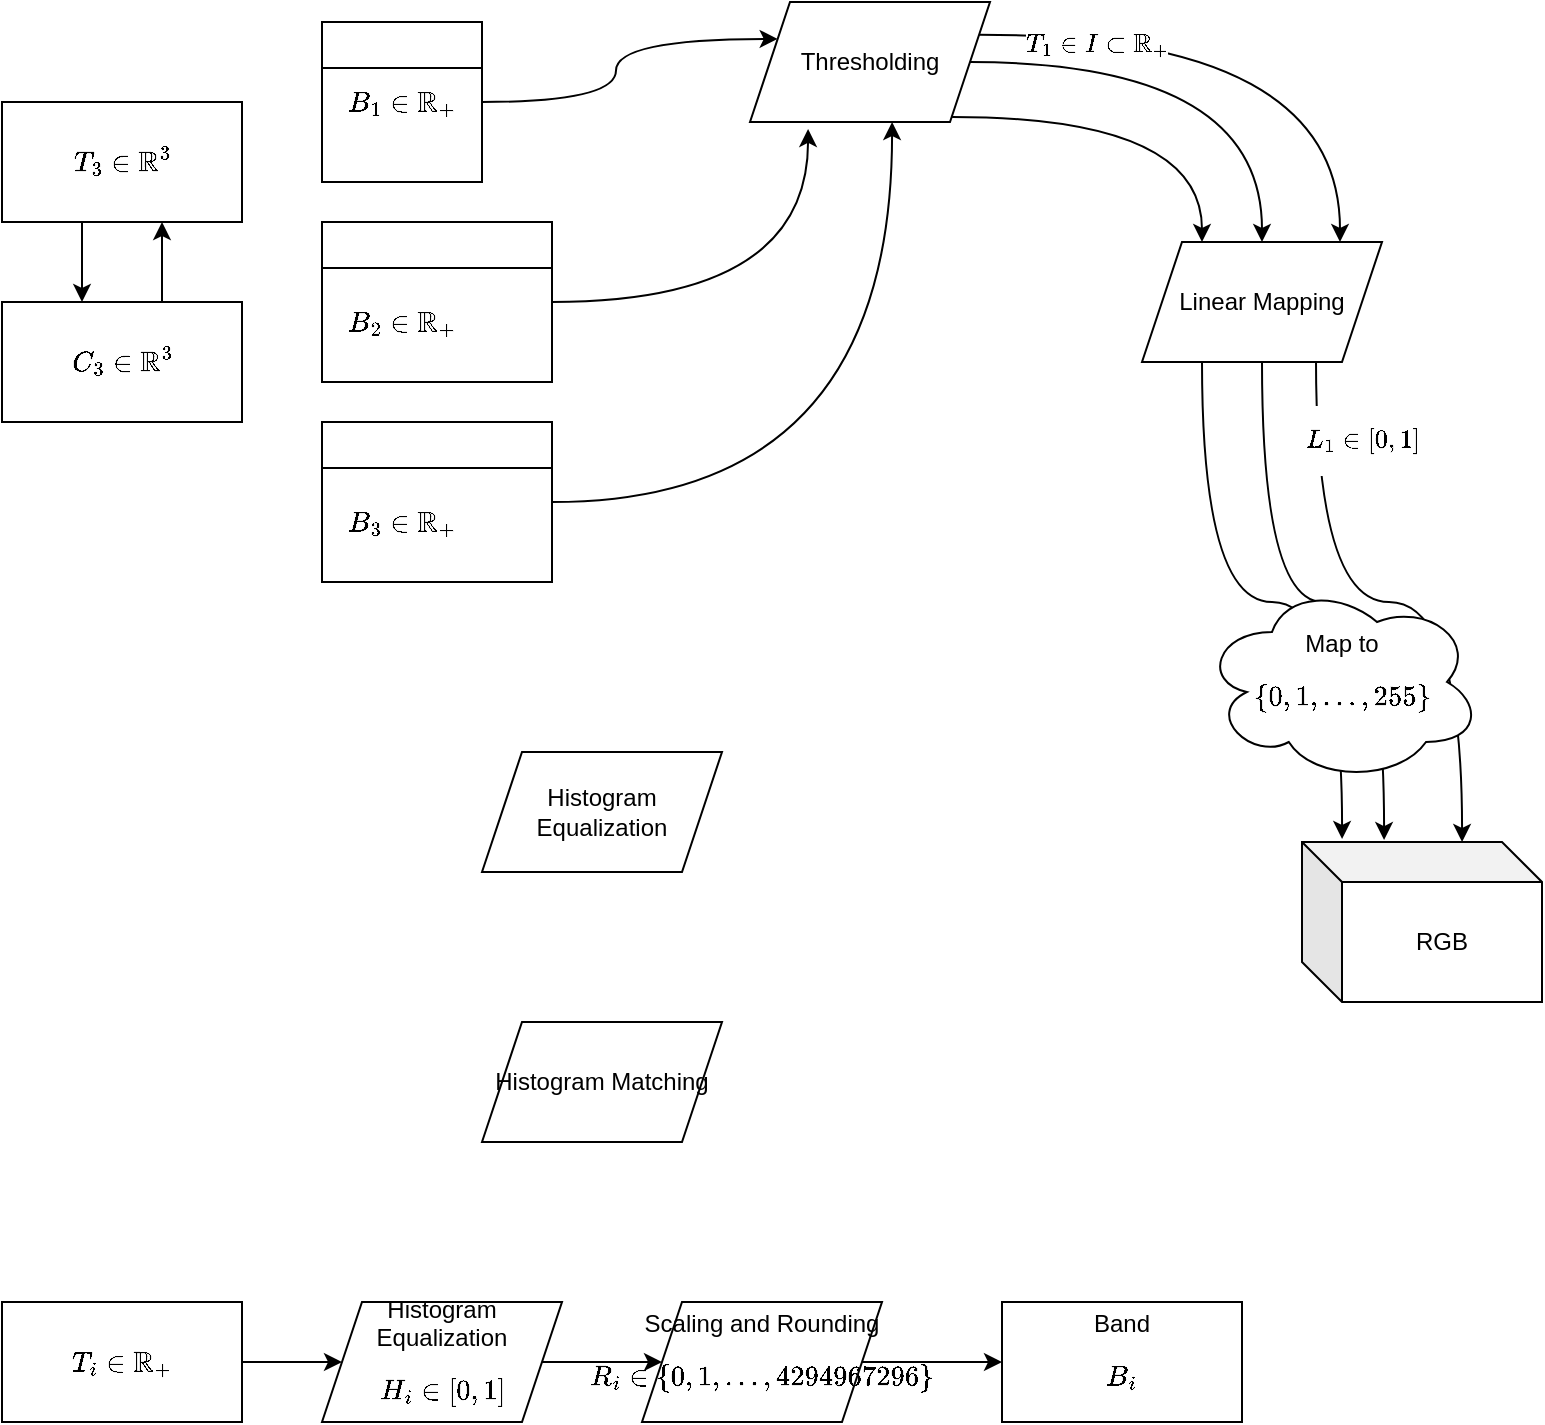 <mxfile version="19.0.3" type="device"><diagram id="PsatrGJfVNnOti6BLTPQ" name="Page-1"><mxGraphModel dx="713" dy="574" grid="1" gridSize="10" guides="1" tooltips="1" connect="1" arrows="1" fold="1" page="1" pageScale="1" pageWidth="827" pageHeight="1169" math="1" shadow="0"><root><mxCell id="0"/><mxCell id="1" parent="0"/><mxCell id="zR0JqMjKInxxJ8Dvmy7C-3" value="" style="edgeStyle=orthogonalEdgeStyle;rounded=0;orthogonalLoop=1;jettySize=auto;html=1;" edge="1" parent="1" source="zR0JqMjKInxxJ8Dvmy7C-1" target="zR0JqMjKInxxJ8Dvmy7C-2"><mxGeometry relative="1" as="geometry"><Array as="points"><mxPoint x="80" y="280"/><mxPoint x="80" y="280"/></Array></mxGeometry></mxCell><mxCell id="zR0JqMjKInxxJ8Dvmy7C-1" value="$$T_3\in \mathbb R^3$$" style="rounded=0;whiteSpace=wrap;html=1;" vertex="1" parent="1"><mxGeometry x="40" y="200" width="120" height="60" as="geometry"/></mxCell><mxCell id="zR0JqMjKInxxJ8Dvmy7C-4" value="" style="edgeStyle=orthogonalEdgeStyle;rounded=0;orthogonalLoop=1;jettySize=auto;html=1;" edge="1" parent="1" source="zR0JqMjKInxxJ8Dvmy7C-2" target="zR0JqMjKInxxJ8Dvmy7C-1"><mxGeometry relative="1" as="geometry"><Array as="points"><mxPoint x="120" y="280"/><mxPoint x="120" y="280"/></Array></mxGeometry></mxCell><mxCell id="zR0JqMjKInxxJ8Dvmy7C-2" value="$$C_3\in \mathbb R^3$$" style="rounded=0;whiteSpace=wrap;html=1;" vertex="1" parent="1"><mxGeometry x="40" y="300" width="120" height="60" as="geometry"/></mxCell><mxCell id="zR0JqMjKInxxJ8Dvmy7C-13" style="edgeStyle=orthogonalEdgeStyle;rounded=0;orthogonalLoop=1;jettySize=auto;html=1;entryX=0;entryY=0.25;entryDx=0;entryDy=0;curved=1;" edge="1" parent="1" source="zR0JqMjKInxxJ8Dvmy7C-5" target="zR0JqMjKInxxJ8Dvmy7C-12"><mxGeometry relative="1" as="geometry"/></mxCell><mxCell id="zR0JqMjKInxxJ8Dvmy7C-5" value="" style="swimlane;" vertex="1" parent="1"><mxGeometry x="200" y="160" width="80" height="80" as="geometry"/></mxCell><mxCell id="zR0JqMjKInxxJ8Dvmy7C-14" style="edgeStyle=orthogonalEdgeStyle;curved=1;rounded=0;orthogonalLoop=1;jettySize=auto;html=1;entryX=0.242;entryY=1.058;entryDx=0;entryDy=0;entryPerimeter=0;" edge="1" parent="1" source="zR0JqMjKInxxJ8Dvmy7C-7" target="zR0JqMjKInxxJ8Dvmy7C-12"><mxGeometry relative="1" as="geometry"/></mxCell><mxCell id="zR0JqMjKInxxJ8Dvmy7C-7" value="" style="swimlane;" vertex="1" parent="1"><mxGeometry x="200" y="260" width="115" height="80" as="geometry"/></mxCell><mxCell id="zR0JqMjKInxxJ8Dvmy7C-26" value="$$B_2\in\mathbb R_+$$" style="text;html=1;align=center;verticalAlign=middle;resizable=0;points=[];autosize=1;strokeColor=none;fillColor=none;" vertex="1" parent="zR0JqMjKInxxJ8Dvmy7C-7"><mxGeometry x="-35" y="40" width="150" height="20" as="geometry"/></mxCell><mxCell id="zR0JqMjKInxxJ8Dvmy7C-15" style="edgeStyle=orthogonalEdgeStyle;curved=1;rounded=0;orthogonalLoop=1;jettySize=auto;html=1;entryX=0.592;entryY=1;entryDx=0;entryDy=0;entryPerimeter=0;" edge="1" parent="1" source="zR0JqMjKInxxJ8Dvmy7C-8" target="zR0JqMjKInxxJ8Dvmy7C-12"><mxGeometry relative="1" as="geometry"/></mxCell><mxCell id="zR0JqMjKInxxJ8Dvmy7C-8" value="" style="swimlane;" vertex="1" parent="1"><mxGeometry x="200" y="360" width="115" height="80" as="geometry"/></mxCell><mxCell id="zR0JqMjKInxxJ8Dvmy7C-27" value="$$B_3\in\mathbb R_+$$" style="text;html=1;align=center;verticalAlign=middle;resizable=0;points=[];autosize=1;strokeColor=none;fillColor=none;" vertex="1" parent="zR0JqMjKInxxJ8Dvmy7C-8"><mxGeometry x="-35" y="40" width="150" height="20" as="geometry"/></mxCell><mxCell id="zR0JqMjKInxxJ8Dvmy7C-20" style="edgeStyle=orthogonalEdgeStyle;curved=1;rounded=0;orthogonalLoop=1;jettySize=auto;html=1;entryX=0.667;entryY=0;entryDx=0;entryDy=0;entryPerimeter=0;exitX=0.725;exitY=0.983;exitDx=0;exitDy=0;exitPerimeter=0;" edge="1" parent="1" source="zR0JqMjKInxxJ8Dvmy7C-9" target="zR0JqMjKInxxJ8Dvmy7C-19"><mxGeometry relative="1" as="geometry"/></mxCell><mxCell id="zR0JqMjKInxxJ8Dvmy7C-30" value="$$L_1\in [0,1]$$" style="edgeLabel;html=1;align=center;verticalAlign=middle;resizable=0;points=[];" vertex="1" connectable="0" parent="zR0JqMjKInxxJ8Dvmy7C-20"><mxGeometry x="-0.747" relative="1" as="geometry"><mxPoint x="23" as="offset"/></mxGeometry></mxCell><mxCell id="zR0JqMjKInxxJ8Dvmy7C-21" style="edgeStyle=orthogonalEdgeStyle;curved=1;rounded=0;orthogonalLoop=1;jettySize=auto;html=1;entryX=0.342;entryY=-0.012;entryDx=0;entryDy=0;entryPerimeter=0;" edge="1" parent="1" source="zR0JqMjKInxxJ8Dvmy7C-9" target="zR0JqMjKInxxJ8Dvmy7C-19"><mxGeometry relative="1" as="geometry"/></mxCell><mxCell id="zR0JqMjKInxxJ8Dvmy7C-22" style="edgeStyle=orthogonalEdgeStyle;curved=1;rounded=0;orthogonalLoop=1;jettySize=auto;html=1;entryX=0.167;entryY=-0.019;entryDx=0;entryDy=0;entryPerimeter=0;exitX=0.25;exitY=1;exitDx=0;exitDy=0;" edge="1" parent="1" source="zR0JqMjKInxxJ8Dvmy7C-9" target="zR0JqMjKInxxJ8Dvmy7C-19"><mxGeometry relative="1" as="geometry"/></mxCell><mxCell id="zR0JqMjKInxxJ8Dvmy7C-9" value="Linear Mapping" style="shape=parallelogram;perimeter=parallelogramPerimeter;whiteSpace=wrap;html=1;fixedSize=1;" vertex="1" parent="1"><mxGeometry x="610" y="270" width="120" height="60" as="geometry"/></mxCell><mxCell id="zR0JqMjKInxxJ8Dvmy7C-10" value="Histogram Equalization" style="shape=parallelogram;perimeter=parallelogramPerimeter;whiteSpace=wrap;html=1;fixedSize=1;" vertex="1" parent="1"><mxGeometry x="280" y="525" width="120" height="60" as="geometry"/></mxCell><mxCell id="zR0JqMjKInxxJ8Dvmy7C-11" value="Histogram Matching" style="shape=parallelogram;perimeter=parallelogramPerimeter;whiteSpace=wrap;html=1;fixedSize=1;" vertex="1" parent="1"><mxGeometry x="280" y="660" width="120" height="60" as="geometry"/></mxCell><mxCell id="zR0JqMjKInxxJ8Dvmy7C-16" style="edgeStyle=orthogonalEdgeStyle;curved=1;rounded=0;orthogonalLoop=1;jettySize=auto;html=1;entryX=0.825;entryY=0;entryDx=0;entryDy=0;exitX=1;exitY=0.25;exitDx=0;exitDy=0;entryPerimeter=0;" edge="1" parent="1" source="zR0JqMjKInxxJ8Dvmy7C-12" target="zR0JqMjKInxxJ8Dvmy7C-9"><mxGeometry relative="1" as="geometry"><mxPoint x="650" y="340" as="targetPoint"/></mxGeometry></mxCell><mxCell id="zR0JqMjKInxxJ8Dvmy7C-28" value="$$T_1\in I\subset \mathbb R_+$$" style="edgeLabel;html=1;align=center;verticalAlign=middle;resizable=0;points=[];" vertex="1" connectable="0" parent="zR0JqMjKInxxJ8Dvmy7C-16"><mxGeometry x="-0.593" y="-19" relative="1" as="geometry"><mxPoint y="-15" as="offset"/></mxGeometry></mxCell><mxCell id="zR0JqMjKInxxJ8Dvmy7C-17" style="edgeStyle=orthogonalEdgeStyle;curved=1;rounded=0;orthogonalLoop=1;jettySize=auto;html=1;" edge="1" parent="1" source="zR0JqMjKInxxJ8Dvmy7C-12" target="zR0JqMjKInxxJ8Dvmy7C-9"><mxGeometry relative="1" as="geometry"><mxPoint x="620" y="180" as="targetPoint"/></mxGeometry></mxCell><mxCell id="zR0JqMjKInxxJ8Dvmy7C-18" style="edgeStyle=orthogonalEdgeStyle;curved=1;rounded=0;orthogonalLoop=1;jettySize=auto;html=1;entryX=0.25;entryY=0;entryDx=0;entryDy=0;exitX=0.842;exitY=0.958;exitDx=0;exitDy=0;exitPerimeter=0;" edge="1" parent="1" source="zR0JqMjKInxxJ8Dvmy7C-12" target="zR0JqMjKInxxJ8Dvmy7C-9"><mxGeometry relative="1" as="geometry"/></mxCell><mxCell id="zR0JqMjKInxxJ8Dvmy7C-12" value="Thresholding" style="shape=parallelogram;perimeter=parallelogramPerimeter;whiteSpace=wrap;html=1;fixedSize=1;" vertex="1" parent="1"><mxGeometry x="414" y="150" width="120" height="60" as="geometry"/></mxCell><mxCell id="zR0JqMjKInxxJ8Dvmy7C-19" value="RGB" style="shape=cube;whiteSpace=wrap;html=1;boundedLbl=1;backgroundOutline=1;darkOpacity=0.05;darkOpacity2=0.1;" vertex="1" parent="1"><mxGeometry x="690" y="570" width="120" height="80" as="geometry"/></mxCell><mxCell id="zR0JqMjKInxxJ8Dvmy7C-25" value="$$B_1\in\mathbb R_+$$" style="text;html=1;align=center;verticalAlign=middle;resizable=0;points=[];autosize=1;strokeColor=none;fillColor=none;" vertex="1" parent="1"><mxGeometry x="165" y="190" width="150" height="20" as="geometry"/></mxCell><mxCell id="zR0JqMjKInxxJ8Dvmy7C-29" value="Map to $$\{0,1,\dots,255\}$$" style="ellipse;shape=cloud;whiteSpace=wrap;html=1;fillColor=default;" vertex="1" parent="1"><mxGeometry x="640" y="440" width="140" height="100" as="geometry"/></mxCell><mxCell id="zR0JqMjKInxxJ8Dvmy7C-33" style="edgeStyle=orthogonalEdgeStyle;curved=1;rounded=0;orthogonalLoop=1;jettySize=auto;html=1;exitX=1;exitY=0.5;exitDx=0;exitDy=0;entryX=0;entryY=0.5;entryDx=0;entryDy=0;" edge="1" parent="1" source="zR0JqMjKInxxJ8Dvmy7C-31" target="zR0JqMjKInxxJ8Dvmy7C-32"><mxGeometry relative="1" as="geometry"/></mxCell><mxCell id="zR0JqMjKInxxJ8Dvmy7C-31" value="$$T_i\in\mathbb R_+$$" style="rounded=0;whiteSpace=wrap;html=1;fillColor=default;" vertex="1" parent="1"><mxGeometry x="40" y="800" width="120" height="60" as="geometry"/></mxCell><mxCell id="zR0JqMjKInxxJ8Dvmy7C-34" style="edgeStyle=orthogonalEdgeStyle;curved=1;rounded=0;orthogonalLoop=1;jettySize=auto;html=1;" edge="1" parent="1" source="zR0JqMjKInxxJ8Dvmy7C-32"><mxGeometry relative="1" as="geometry"><mxPoint x="370" y="830" as="targetPoint"/></mxGeometry></mxCell><mxCell id="zR0JqMjKInxxJ8Dvmy7C-32" value="Histogram Equalization $$H_i\in[0,1]$$" style="shape=parallelogram;perimeter=parallelogramPerimeter;whiteSpace=wrap;html=1;fixedSize=1;fillColor=default;" vertex="1" parent="1"><mxGeometry x="200" y="800" width="120" height="60" as="geometry"/></mxCell><mxCell id="zR0JqMjKInxxJ8Dvmy7C-36" style="edgeStyle=orthogonalEdgeStyle;curved=1;rounded=0;orthogonalLoop=1;jettySize=auto;html=1;" edge="1" parent="1" source="zR0JqMjKInxxJ8Dvmy7C-35"><mxGeometry relative="1" as="geometry"><mxPoint x="540" y="830" as="targetPoint"/></mxGeometry></mxCell><mxCell id="zR0JqMjKInxxJ8Dvmy7C-35" value="Scaling and Rounding $$R_i\in\{0,1,\dots,4294967296\}$$" style="shape=parallelogram;perimeter=parallelogramPerimeter;whiteSpace=wrap;html=1;fixedSize=1;fillColor=default;" vertex="1" parent="1"><mxGeometry x="360" y="800" width="120" height="60" as="geometry"/></mxCell><mxCell id="zR0JqMjKInxxJ8Dvmy7C-37" value="Band $$B_i$$" style="rounded=0;whiteSpace=wrap;html=1;fillColor=default;" vertex="1" parent="1"><mxGeometry x="540" y="800" width="120" height="60" as="geometry"/></mxCell></root></mxGraphModel></diagram></mxfile>